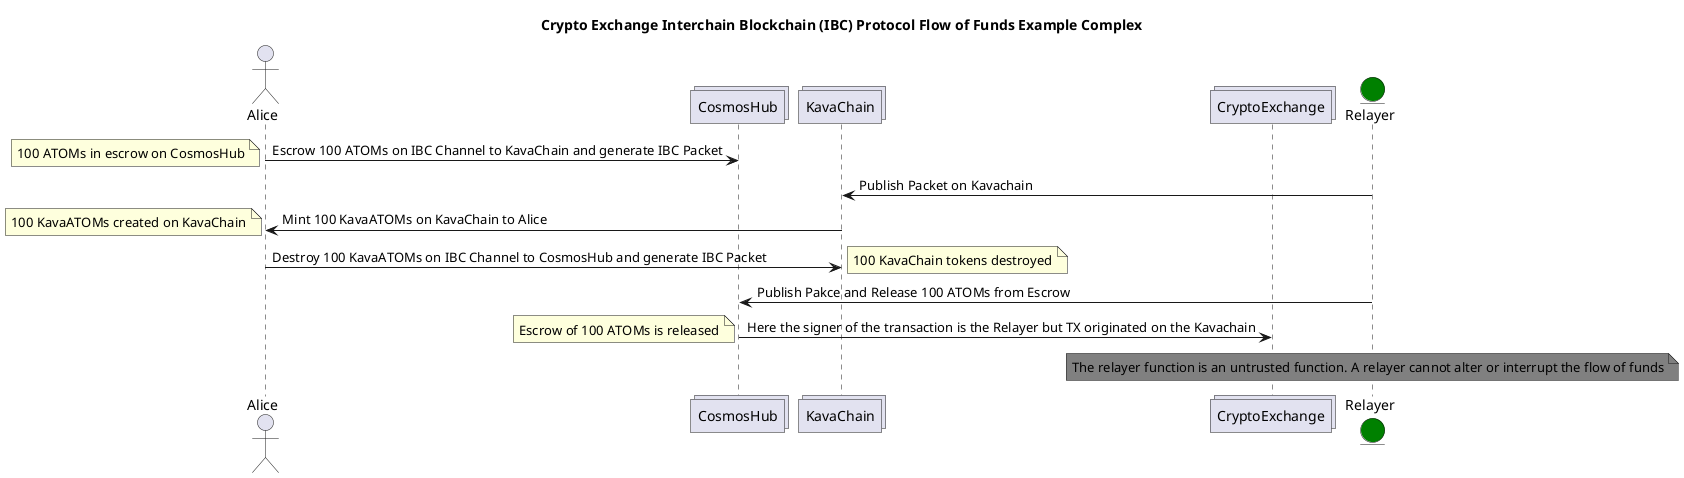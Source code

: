 @startuml
title Crypto Exchange Interchain Blockchain (IBC) Protocol Flow of Funds Example Complex
actor   Alice
Collections CosmosHub
Collections KavaChain
Collections CryptoExchange
entity Relayer #Green

Alice -> CosmosHub : Escrow 100 ATOMs on IBC Channel to KavaChain and generate IBC Packet
note left: 100 ATOMs in escrow on CosmosHub
Relayer -> KavaChain : Publish Packet on Kavachain
KavaChain -> Alice : Mint 100 KavaATOMs on KavaChain to Alice
note left: 100 KavaATOMs created on KavaChain
Alice -> KavaChain : Destroy 100 KavaATOMs on IBC Channel to CosmosHub and generate IBC Packet
note right: 100 KavaChain tokens destroyed
Relayer -> CosmosHub: Publish Pakce and Release 100 ATOMs from Escrow
CosmosHub -> CryptoExchange: Here the signer of the transaction is the Relayer but TX originated on the Kavachain
note left: Escrow of 100 ATOMs is released
note over Relayer #grey: The relayer function is an untrusted function. A relayer cannot alter or interrupt the flow of funds

@enduml


